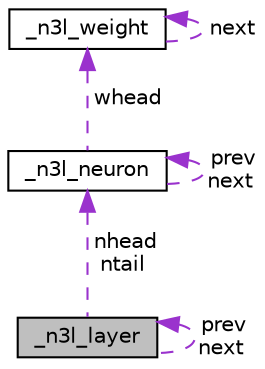 digraph "_n3l_layer"
{
  edge [fontname="Helvetica",fontsize="10",labelfontname="Helvetica",labelfontsize="10"];
  node [fontname="Helvetica",fontsize="10",shape=record];
  Node1 [label="_n3l_layer",height=0.2,width=0.4,color="black", fillcolor="grey75", style="filled", fontcolor="black"];
  Node2 -> Node1 [dir="back",color="darkorchid3",fontsize="10",style="dashed",label=" nhead\nntail" ,fontname="Helvetica"];
  Node2 [label="_n3l_neuron",height=0.2,width=0.4,color="black", fillcolor="white", style="filled",URL="$struct__n3l__neuron.html"];
  Node3 -> Node2 [dir="back",color="darkorchid3",fontsize="10",style="dashed",label=" whead" ,fontname="Helvetica"];
  Node3 [label="_n3l_weight",height=0.2,width=0.4,color="black", fillcolor="white", style="filled",URL="$struct__n3l__weight.html"];
  Node3 -> Node3 [dir="back",color="darkorchid3",fontsize="10",style="dashed",label=" next" ,fontname="Helvetica"];
  Node2 -> Node2 [dir="back",color="darkorchid3",fontsize="10",style="dashed",label=" prev\nnext" ,fontname="Helvetica"];
  Node1 -> Node1 [dir="back",color="darkorchid3",fontsize="10",style="dashed",label=" prev\nnext" ,fontname="Helvetica"];
}
